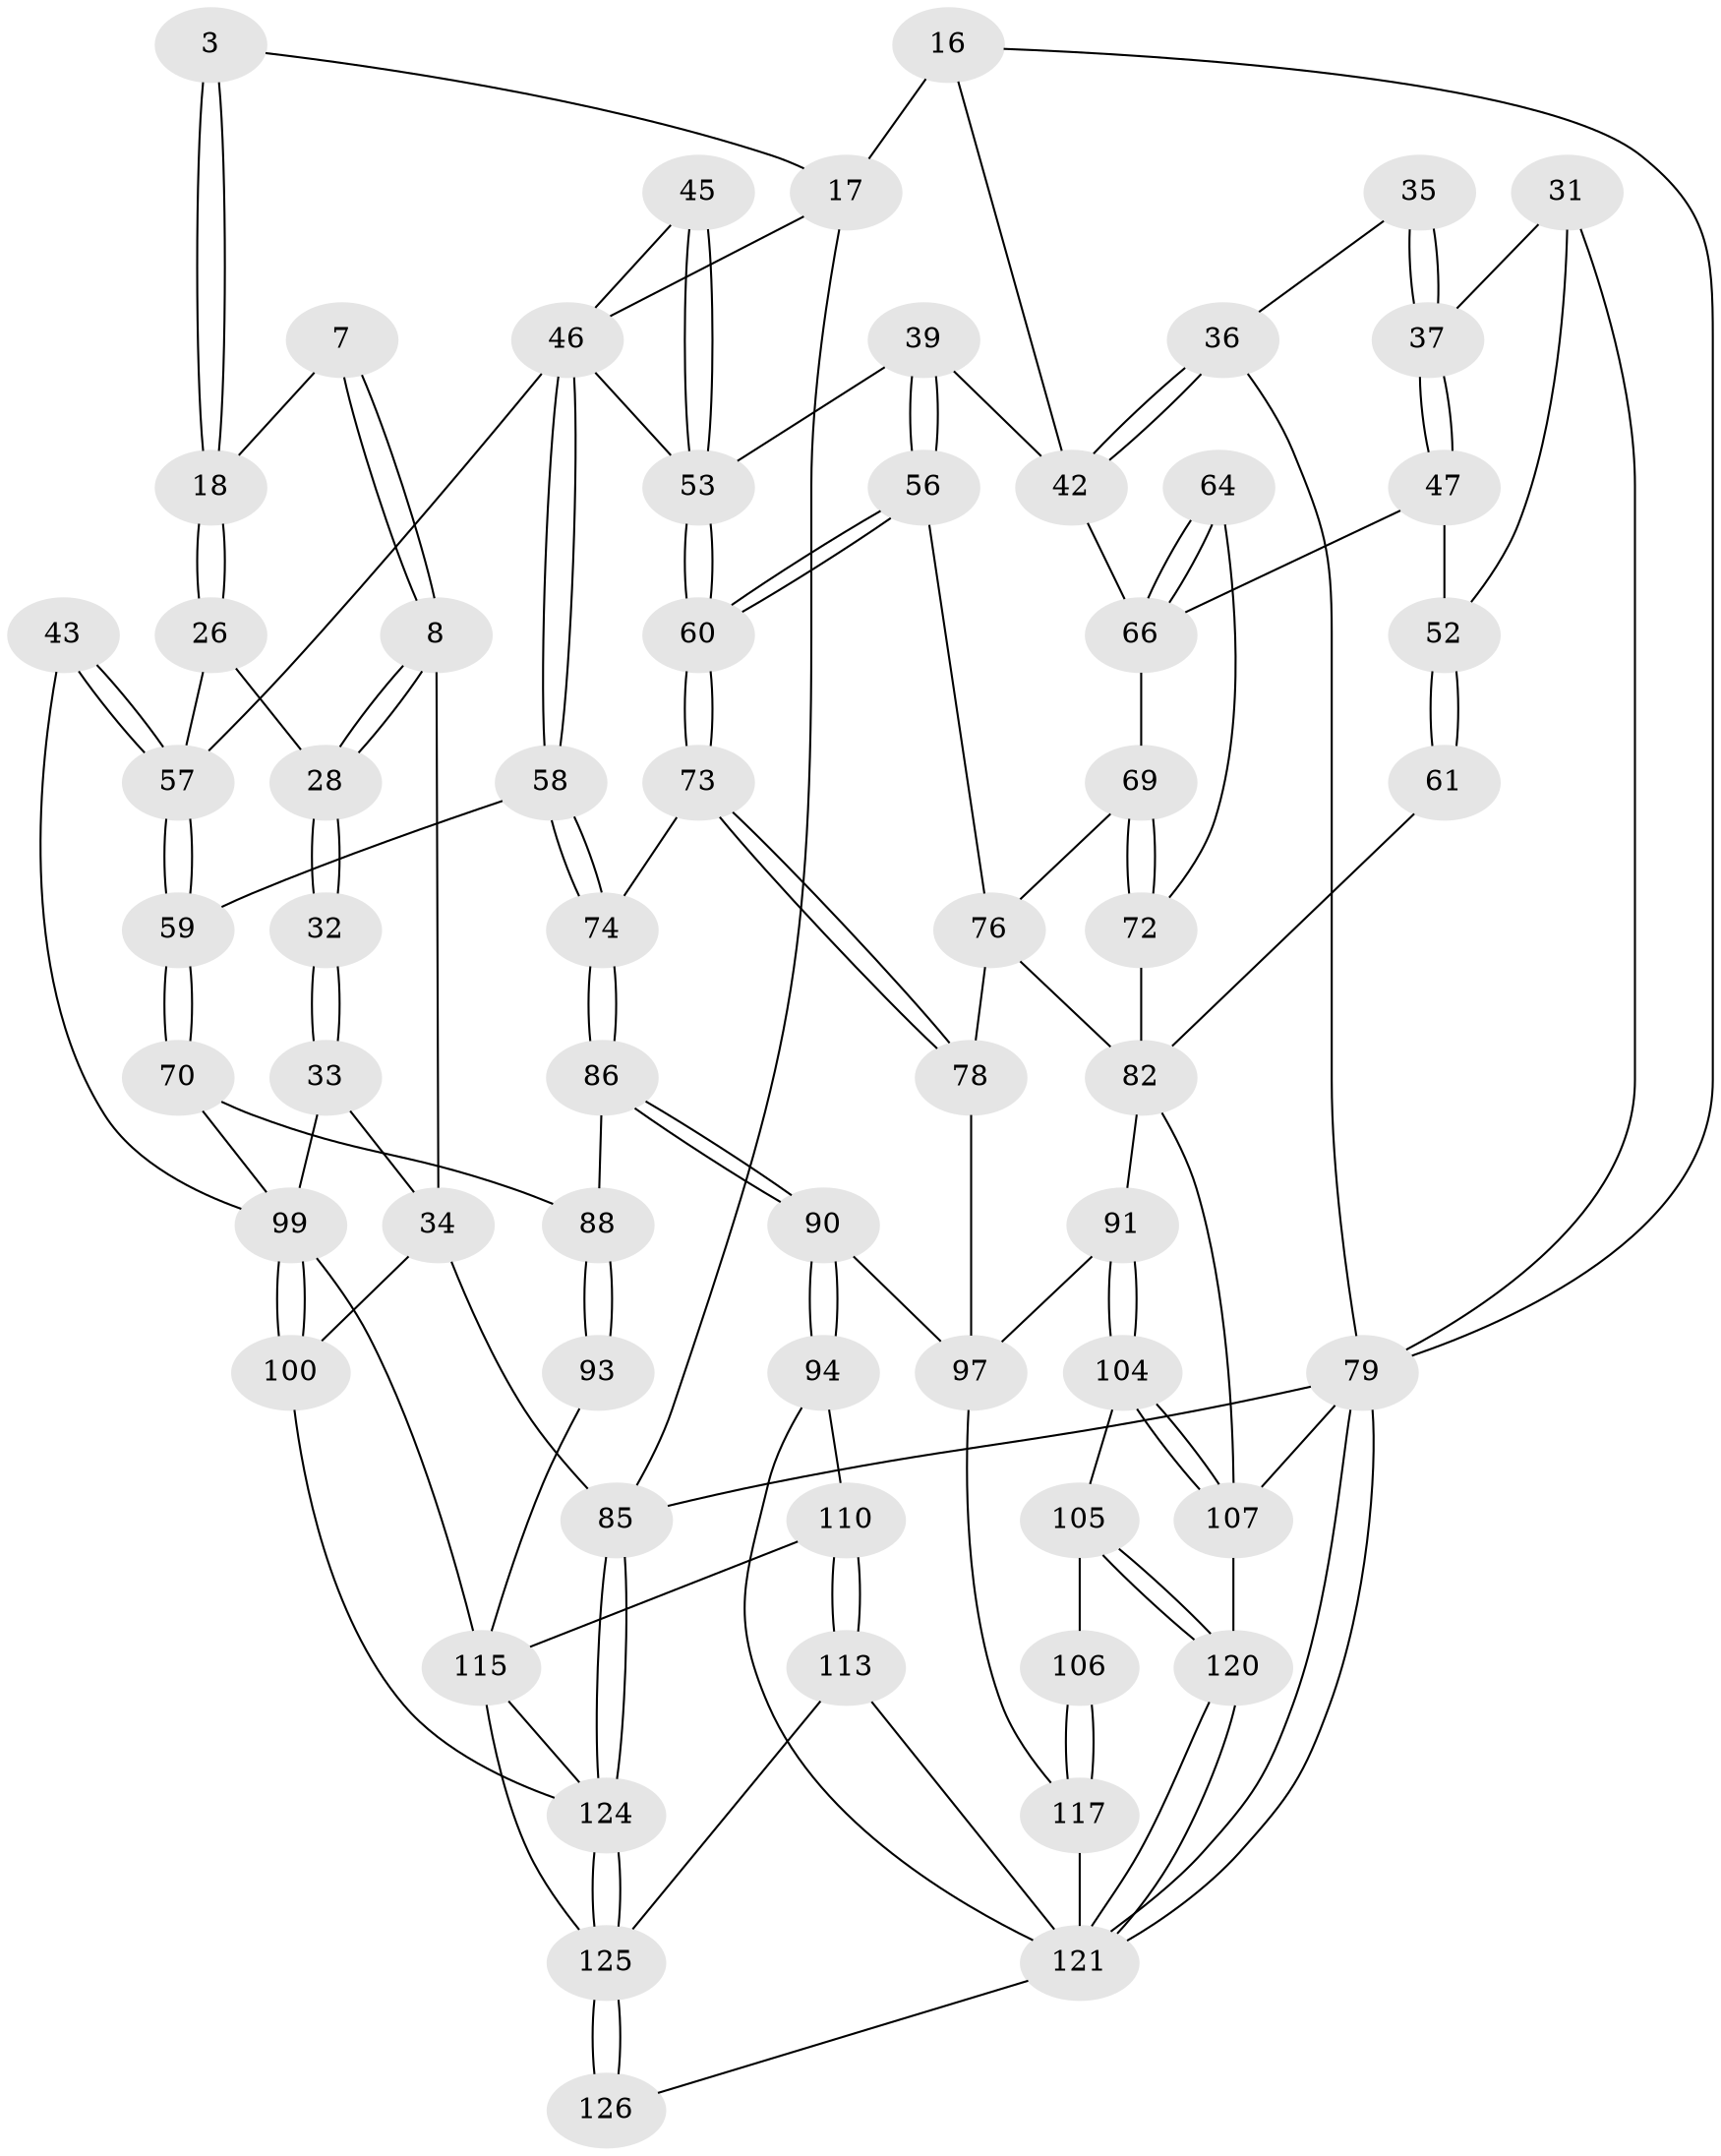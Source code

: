 // original degree distribution, {3: 0.015873015873015872, 4: 0.24603174603174602, 5: 0.5079365079365079, 6: 0.23015873015873015}
// Generated by graph-tools (version 1.1) at 2025/59/03/09/25 04:59:51]
// undirected, 63 vertices, 140 edges
graph export_dot {
graph [start="1"]
  node [color=gray90,style=filled];
  3 [pos="+0.4400679932556379+0.08544604832423351"];
  7 [pos="+0.21360099616532172+0.014756110540543496",super="+1"];
  8 [pos="+0.18321602358791647+0.07271297012969438"];
  16 [pos="+0.5692716129868282+0.17456835482577546",super="+13"];
  17 [pos="+0.5562554419199405+0.180648167707758",super="+6"];
  18 [pos="+0.3890903667775834+0.17463995475664199",super="+12+2"];
  26 [pos="+0.3895171873422159+0.18839792581167067"];
  28 [pos="+0.21146089456666975+0.14300746929064073",super="+27"];
  31 [pos="+1+0"];
  32 [pos="+0.21432980745500504+0.2665399054238469"];
  33 [pos="+0.20809428801139104+0.284442699700888"];
  34 [pos="+0.04225448726627825+0.23050462661314267",super="+9+10"];
  35 [pos="+0.8496037697839496+0.2303562614780444",super="+29"];
  36 [pos="+0.7865171231486634+0.2238446585847113",super="+20"];
  37 [pos="+0.8523277097842826+0.23380279843866786",super="+30"];
  39 [pos="+0.6638336265158783+0.27216767778002166"];
  42 [pos="+0.7013057803622949+0.2655515738805761",super="+38"];
  43 [pos="+0.2638916912860685+0.336153212575957"];
  45 [pos="+0.5555220217105653+0.37935160078027963"];
  46 [pos="+0.46009346595371325+0.36167538736589155",super="+23"];
  47 [pos="+0.861687078955805+0.25390914117626634"];
  52 [pos="+0.8661166387876708+0.2536358296496994",super="+51"];
  53 [pos="+0.5583463231636273+0.3813783646392532",super="+40+41"];
  56 [pos="+0.6708074126559546+0.39435536404521393"];
  57 [pos="+0.33415456136832367+0.4411041803859076",super="+24+25"];
  58 [pos="+0.3629540095277863+0.4572109463530293"];
  59 [pos="+0.33960451234475614+0.454927058244757"];
  60 [pos="+0.5818010806505112+0.4245228709473547"];
  61 [pos="+1+0.3912754210571362"];
  64 [pos="+1+0.3924703012912554"];
  66 [pos="+0.8682655103031379+0.36756415362676736",super="+50+48"];
  69 [pos="+0.8584942207309579+0.4018537114358824",super="+54"];
  70 [pos="+0.26542674745363704+0.5312239432625265"];
  72 [pos="+0.9058368023973136+0.45495107134549595",super="+63"];
  73 [pos="+0.580623186205931+0.4289323731095972"];
  74 [pos="+0.44307466762416536+0.5051840551474921"];
  76 [pos="+0.7665477613914483+0.5206747426619573",super="+55"];
  78 [pos="+0.6282068696619123+0.5479032606311391",super="+77"];
  79 [pos="+1+1",super="+15"];
  82 [pos="+0.9133360303915389+0.5690024776884088",super="+81+62+75"];
  85 [pos="+0+1",super="+11"];
  86 [pos="+0.46095008381001357+0.5497566272886019"];
  88 [pos="+0.3515791061894615+0.5970357614639116",super="+87"];
  90 [pos="+0.532427827268978+0.6556111641020284"];
  91 [pos="+0.8566802269203644+0.6563180654763073"];
  93 [pos="+0.37997031495417766+0.6381835754630542"];
  94 [pos="+0.5283897796402051+0.6765928934210029"];
  97 [pos="+0.7459943160609425+0.6672055481171342",super="+89+92"];
  99 [pos="+0.2492261583656498+0.5414178409270266",super="+71"];
  100 [pos="+0.1531814627957075+0.6878967939441072",super="+83+65"];
  104 [pos="+0.893800424528829+0.7012127215638317"];
  105 [pos="+0.7911265578526191+0.8041334648949261"];
  106 [pos="+0.7635134601187684+0.8046873599476166"];
  107 [pos="+1+0.7473259487176752",super="+80"];
  110 [pos="+0.38112602391465544+0.8108878784891418",super="+95"];
  113 [pos="+0.45756910841774545+0.8500817288999919"];
  115 [pos="+0.3101647193182231+0.8374058613887218",super="+111+108"];
  117 [pos="+0.6896900561460435+0.8755977251273387",super="+102+101"];
  120 [pos="+0.8673897598218863+0.8719844617929897"];
  121 [pos="+0.854680502418343+1",super="+118+119+112+103"];
  124 [pos="+0+1",super="+116+114"];
  125 [pos="+0.3772792711072821+1",super="+123+122"];
  126 [pos="+0.6323632729450673+1"];
  3 -- 18 [weight=2];
  3 -- 18;
  3 -- 17;
  7 -- 8;
  7 -- 8;
  7 -- 18 [weight=2];
  8 -- 28;
  8 -- 28;
  8 -- 34;
  16 -- 17 [weight=2];
  16 -- 79;
  16 -- 42;
  17 -- 85;
  17 -- 46;
  18 -- 26;
  18 -- 26;
  26 -- 28;
  26 -- 57;
  28 -- 32 [weight=2];
  28 -- 32;
  31 -- 52;
  31 -- 79;
  31 -- 37;
  32 -- 33;
  32 -- 33;
  33 -- 34;
  33 -- 99;
  34 -- 100 [weight=2];
  34 -- 85;
  35 -- 36 [weight=2];
  35 -- 37 [weight=2];
  35 -- 37;
  36 -- 42 [weight=2];
  36 -- 42;
  36 -- 79;
  37 -- 47;
  37 -- 47;
  39 -- 56;
  39 -- 56;
  39 -- 53;
  39 -- 42;
  42 -- 66;
  43 -- 57 [weight=2];
  43 -- 57;
  43 -- 99;
  45 -- 46;
  45 -- 53 [weight=2];
  45 -- 53;
  46 -- 58;
  46 -- 58;
  46 -- 53;
  46 -- 57;
  47 -- 52;
  47 -- 66;
  52 -- 61 [weight=2];
  52 -- 61;
  53 -- 60;
  53 -- 60;
  56 -- 60;
  56 -- 60;
  56 -- 76;
  57 -- 59;
  57 -- 59;
  58 -- 59;
  58 -- 74;
  58 -- 74;
  59 -- 70;
  59 -- 70;
  60 -- 73;
  60 -- 73;
  61 -- 82;
  64 -- 66 [weight=2];
  64 -- 66;
  64 -- 72;
  66 -- 69 [weight=2];
  69 -- 72;
  69 -- 72;
  69 -- 76;
  70 -- 88;
  70 -- 99;
  72 -- 82 [weight=2];
  73 -- 74;
  73 -- 78;
  73 -- 78;
  74 -- 86;
  74 -- 86;
  76 -- 78;
  76 -- 82;
  78 -- 97 [weight=2];
  79 -- 121;
  79 -- 121;
  79 -- 85 [weight=2];
  79 -- 107;
  82 -- 91;
  82 -- 107;
  85 -- 124 [weight=2];
  85 -- 124;
  86 -- 90;
  86 -- 90;
  86 -- 88;
  88 -- 93 [weight=2];
  88 -- 93;
  90 -- 94;
  90 -- 94;
  90 -- 97;
  91 -- 104;
  91 -- 104;
  91 -- 97;
  93 -- 115;
  94 -- 110;
  94 -- 121;
  97 -- 117;
  99 -- 100 [weight=2];
  99 -- 100;
  99 -- 115;
  100 -- 124 [weight=2];
  104 -- 105;
  104 -- 107;
  104 -- 107;
  105 -- 106;
  105 -- 120;
  105 -- 120;
  106 -- 117 [weight=2];
  106 -- 117;
  107 -- 120;
  110 -- 113;
  110 -- 113;
  110 -- 115 [weight=2];
  113 -- 125;
  113 -- 121;
  115 -- 124 [weight=2];
  115 -- 125;
  117 -- 121 [weight=2];
  120 -- 121;
  120 -- 121;
  121 -- 126;
  124 -- 125;
  124 -- 125;
  125 -- 126 [weight=2];
  125 -- 126;
}
